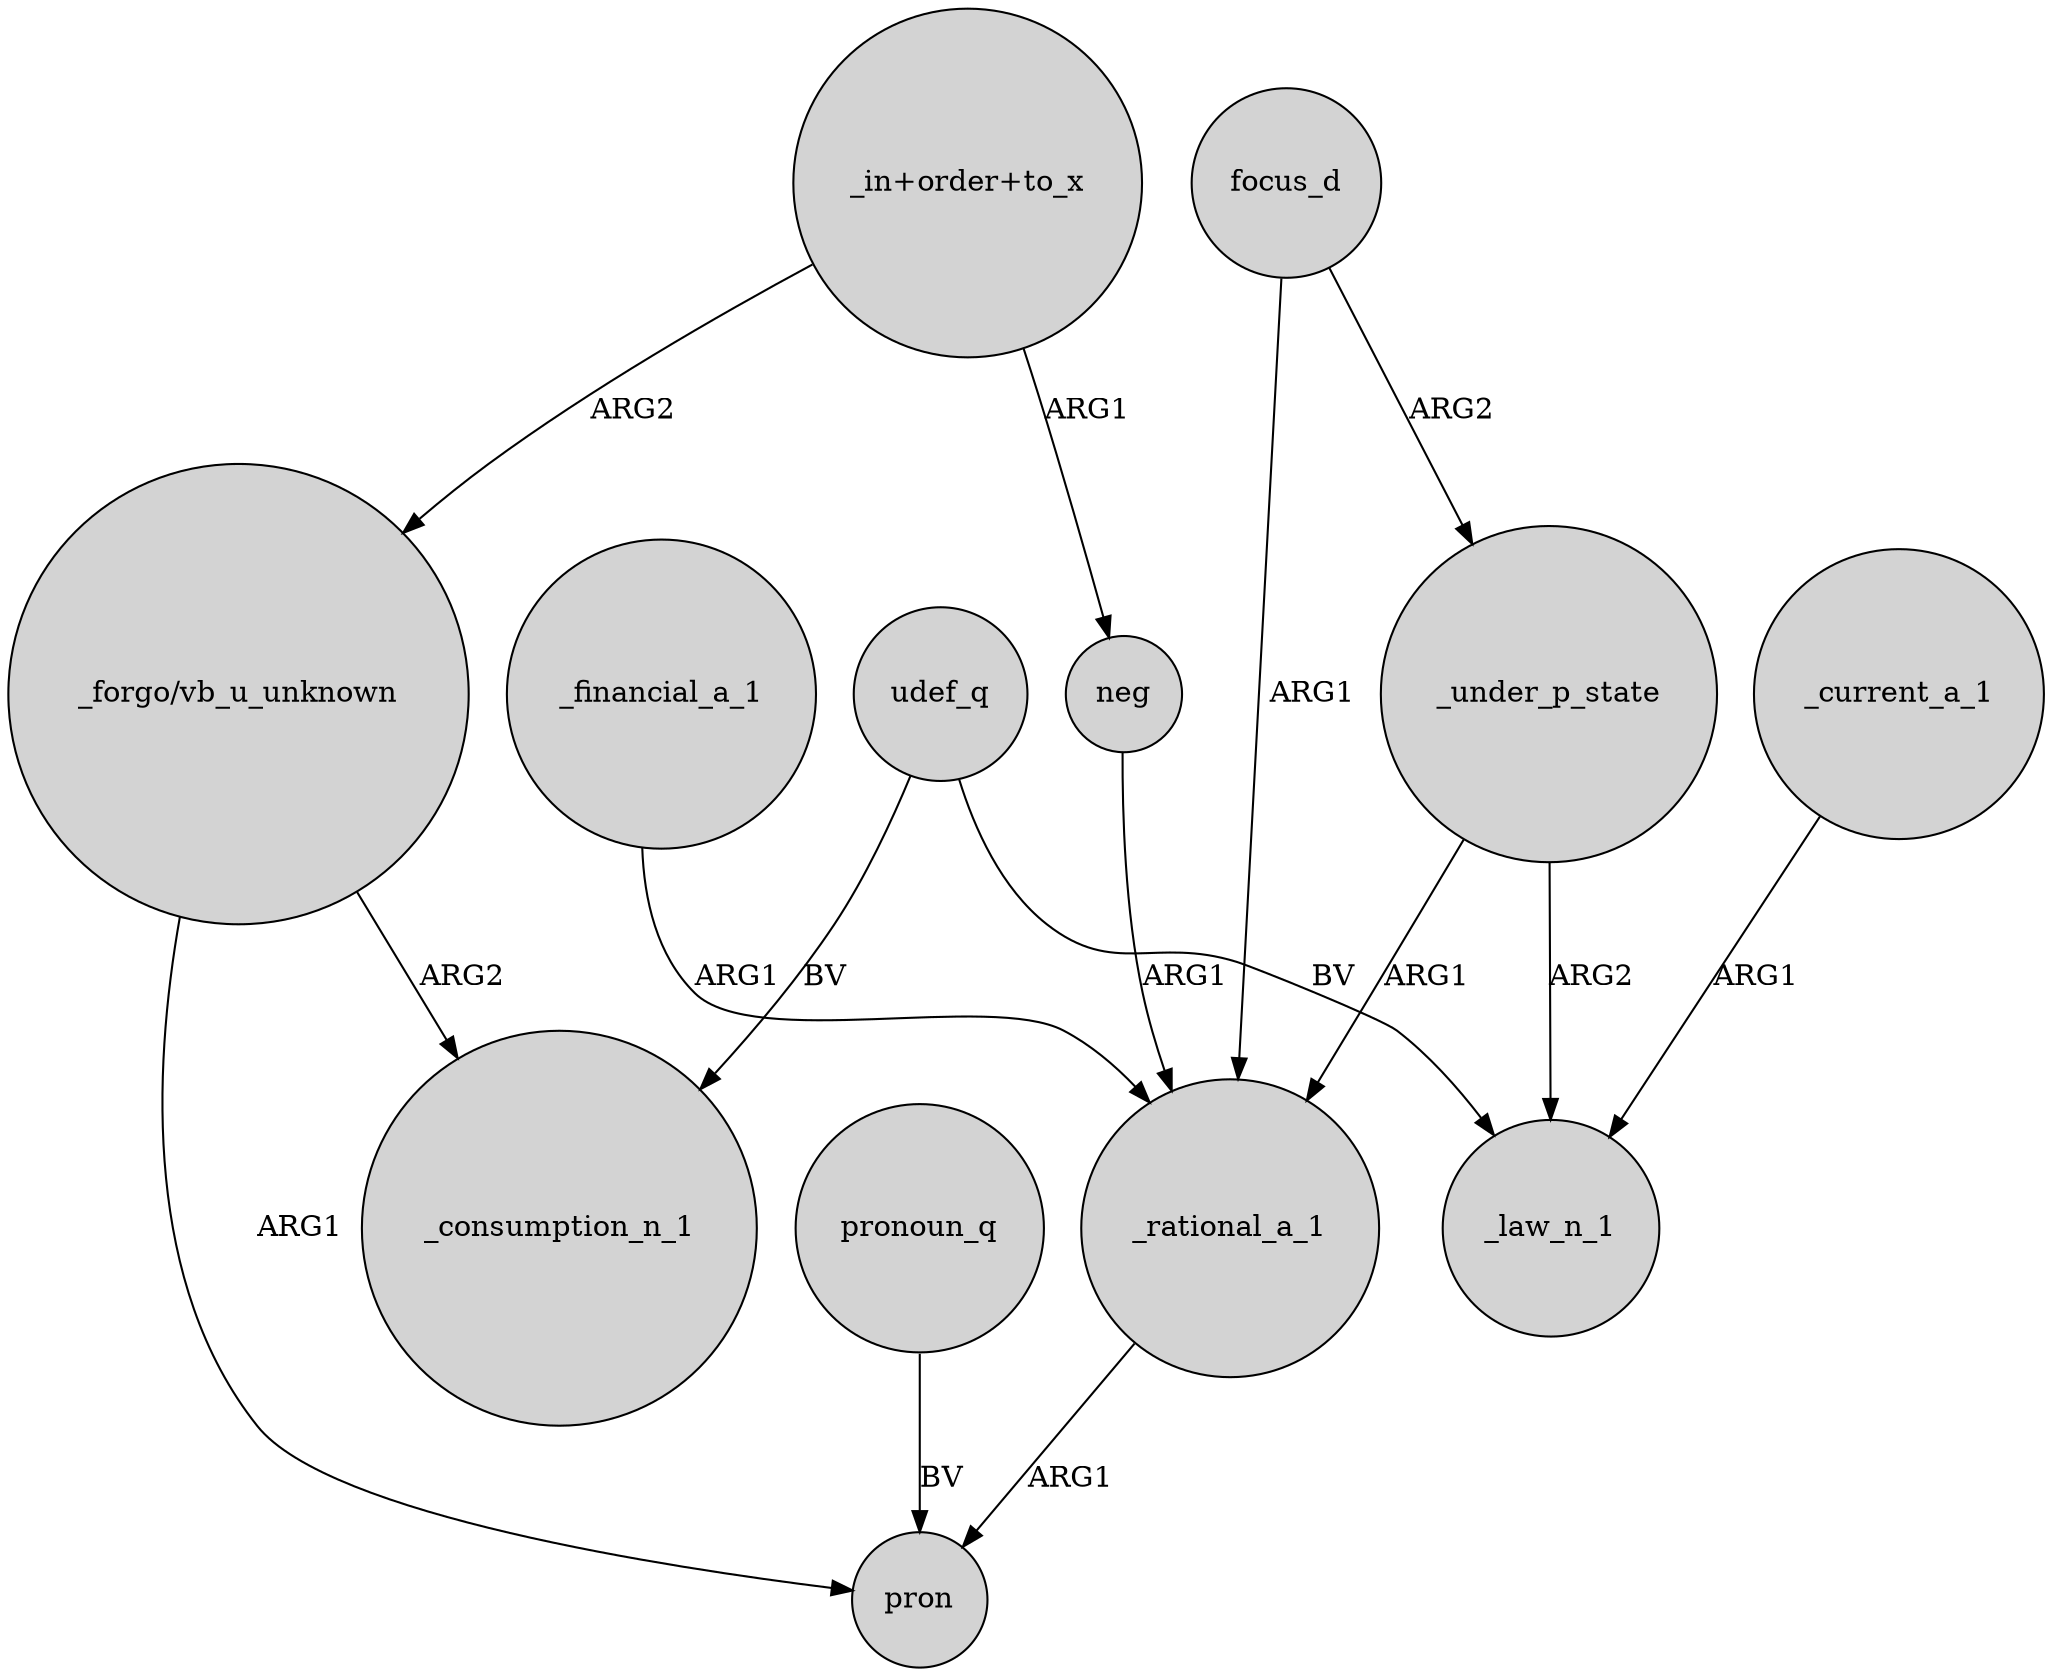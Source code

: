 digraph {
	node [shape=circle style=filled]
	"_forgo/vb_u_unknown" -> pron [label=ARG1]
	_under_p_state -> _rational_a_1 [label=ARG1]
	focus_d -> _rational_a_1 [label=ARG1]
	neg -> _rational_a_1 [label=ARG1]
	"_in+order+to_x" -> "_forgo/vb_u_unknown" [label=ARG2]
	_rational_a_1 -> pron [label=ARG1]
	udef_q -> _law_n_1 [label=BV]
	"_in+order+to_x" -> neg [label=ARG1]
	_financial_a_1 -> _rational_a_1 [label=ARG1]
	"_forgo/vb_u_unknown" -> _consumption_n_1 [label=ARG2]
	_under_p_state -> _law_n_1 [label=ARG2]
	udef_q -> _consumption_n_1 [label=BV]
	focus_d -> _under_p_state [label=ARG2]
	_current_a_1 -> _law_n_1 [label=ARG1]
	pronoun_q -> pron [label=BV]
}
